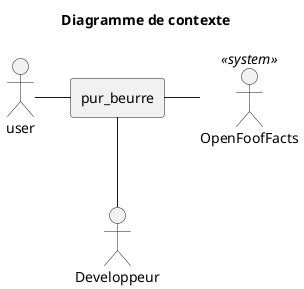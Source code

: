 @startuml 00_context
title Diagramme de contexte

rectangle pur_beurre
actor user
actor OpenFoofFacts <<system>>
actor Developpeur

user - pur_beurre
pur_beurre - OpenFoofFacts
pur_beurre -- Developpeur



@enduml
